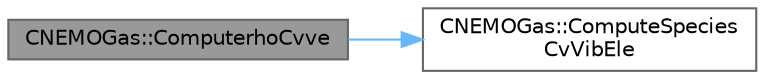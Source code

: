 digraph "CNEMOGas::ComputerhoCvve"
{
 // LATEX_PDF_SIZE
  bgcolor="transparent";
  edge [fontname=Helvetica,fontsize=10,labelfontname=Helvetica,labelfontsize=10];
  node [fontname=Helvetica,fontsize=10,shape=box,height=0.2,width=0.4];
  rankdir="LR";
  Node1 [id="Node000001",label="CNEMOGas::ComputerhoCvve",height=0.2,width=0.4,color="gray40", fillcolor="grey60", style="filled", fontcolor="black",tooltip="Compute rhoCvve."];
  Node1 -> Node2 [id="edge1_Node000001_Node000002",color="steelblue1",style="solid",tooltip=" "];
  Node2 [id="Node000002",label="CNEMOGas::ComputeSpecies\lCvVibEle",height=0.2,width=0.4,color="grey40", fillcolor="white", style="filled",URL="$classCNEMOGas.html#af70ee558d4b4d4dc31cdebb00c576bde",tooltip="Compute species V-E specific heats at constant volume."];
}
